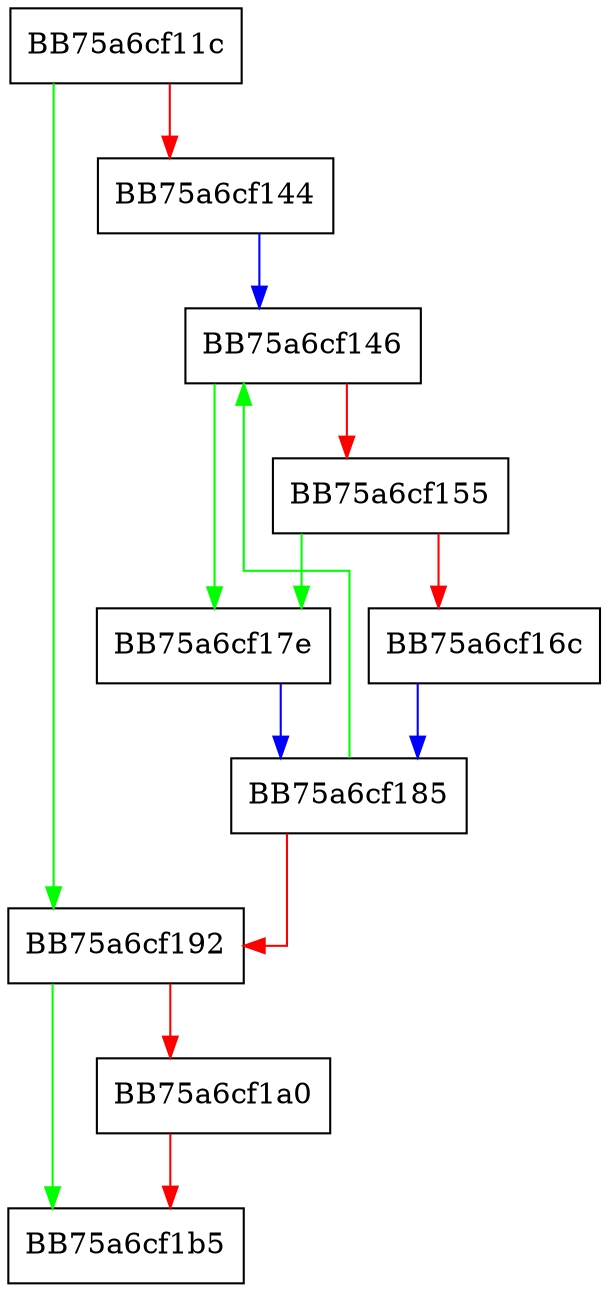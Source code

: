 digraph fix_latent_threats {
  node [shape="box"];
  graph [splines=ortho];
  BB75a6cf11c -> BB75a6cf192 [color="green"];
  BB75a6cf11c -> BB75a6cf144 [color="red"];
  BB75a6cf144 -> BB75a6cf146 [color="blue"];
  BB75a6cf146 -> BB75a6cf17e [color="green"];
  BB75a6cf146 -> BB75a6cf155 [color="red"];
  BB75a6cf155 -> BB75a6cf17e [color="green"];
  BB75a6cf155 -> BB75a6cf16c [color="red"];
  BB75a6cf16c -> BB75a6cf185 [color="blue"];
  BB75a6cf17e -> BB75a6cf185 [color="blue"];
  BB75a6cf185 -> BB75a6cf146 [color="green"];
  BB75a6cf185 -> BB75a6cf192 [color="red"];
  BB75a6cf192 -> BB75a6cf1b5 [color="green"];
  BB75a6cf192 -> BB75a6cf1a0 [color="red"];
  BB75a6cf1a0 -> BB75a6cf1b5 [color="red"];
}